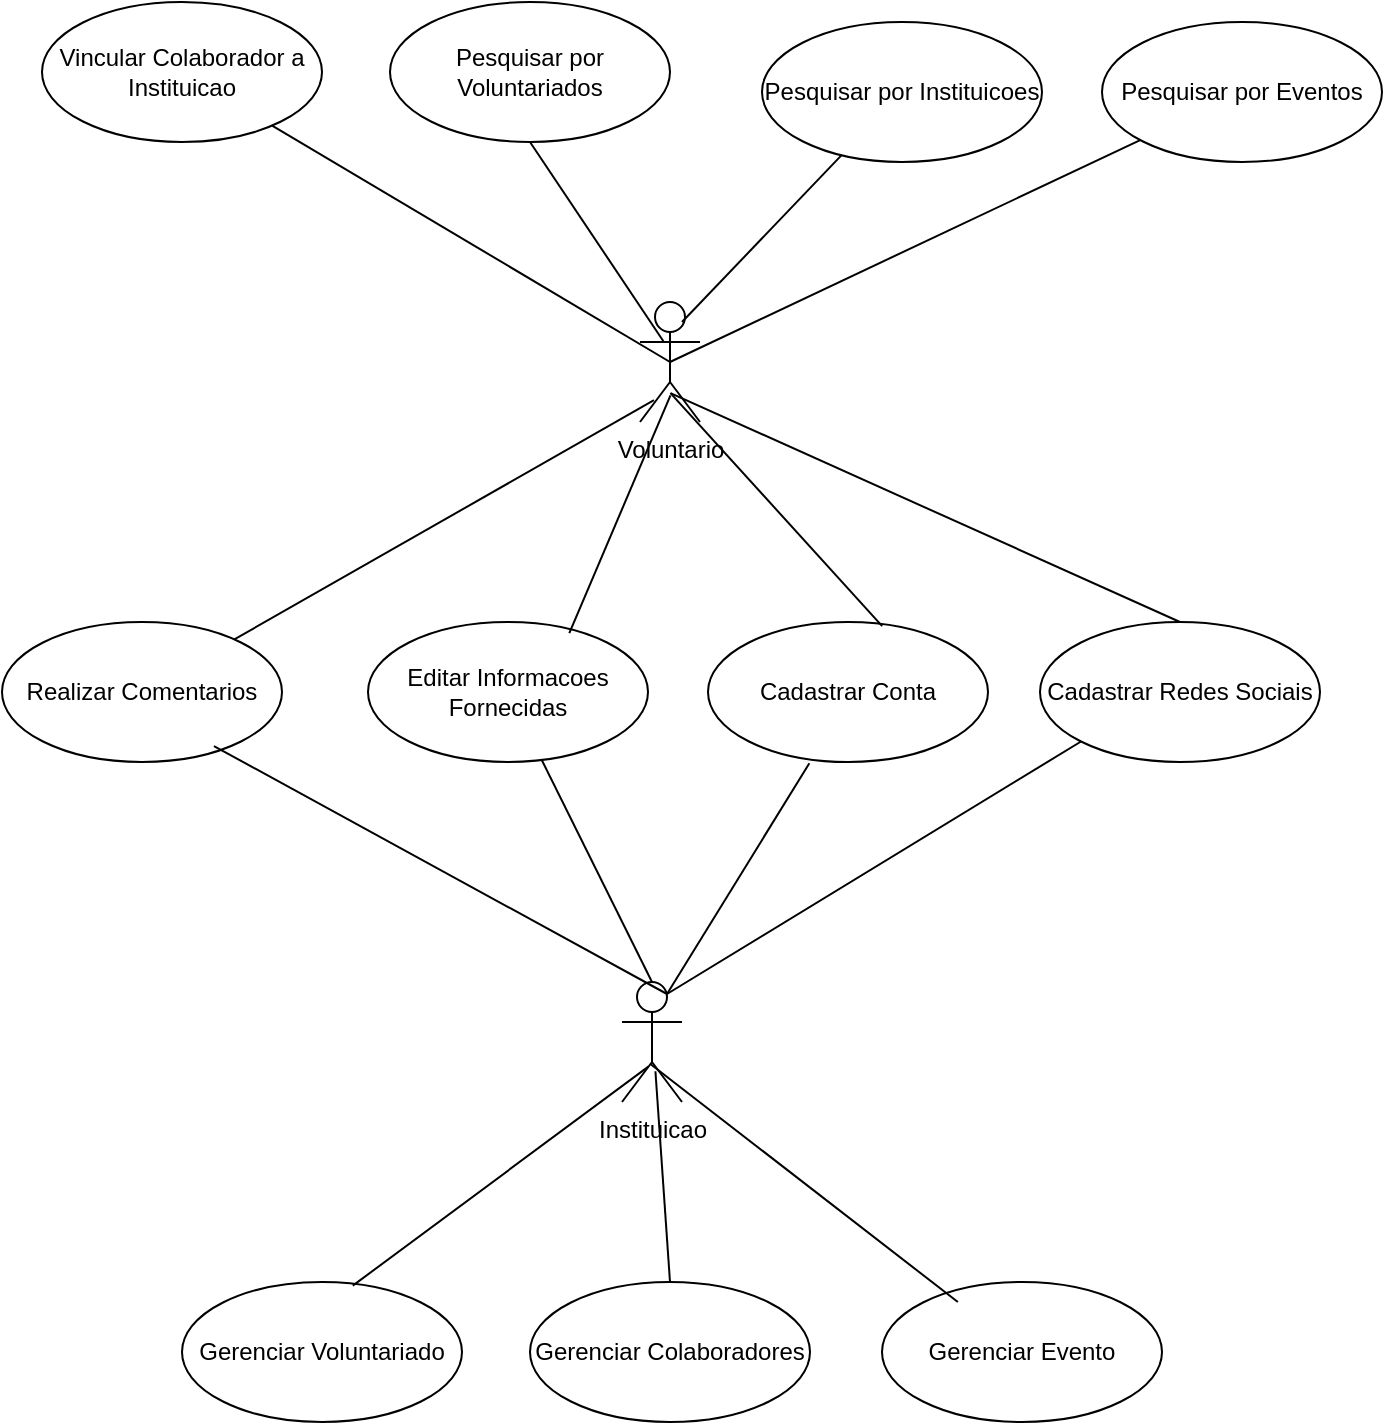 <mxfile version="24.6.2" type="device">
  <diagram name="Página-1" id="pvXpYPfSI5AuPirqwThq">
    <mxGraphModel dx="1434" dy="774" grid="1" gridSize="10" guides="1" tooltips="1" connect="1" arrows="1" fold="1" page="1" pageScale="1" pageWidth="827" pageHeight="1169" math="0" shadow="0">
      <root>
        <mxCell id="0" />
        <mxCell id="1" parent="0" />
        <mxCell id="5Q0gCVu_fDA_tbG_rfQ1-1" value="Instituicao" style="shape=umlActor;html=1;verticalLabelPosition=bottom;verticalAlign=top;align=center;" parent="1" vertex="1">
          <mxGeometry x="390" y="510" width="30" height="60" as="geometry" />
        </mxCell>
        <mxCell id="5Q0gCVu_fDA_tbG_rfQ1-2" value="Voluntario" style="shape=umlActor;html=1;verticalLabelPosition=bottom;verticalAlign=top;align=center;" parent="1" vertex="1">
          <mxGeometry x="399" y="170" width="30" height="60" as="geometry" />
        </mxCell>
        <mxCell id="5Q0gCVu_fDA_tbG_rfQ1-4" value="Cadastrar Conta" style="ellipse;whiteSpace=wrap;html=1;" parent="1" vertex="1">
          <mxGeometry x="433" y="330" width="140" height="70" as="geometry" />
        </mxCell>
        <mxCell id="5Q0gCVu_fDA_tbG_rfQ1-5" value="Editar Informacoes Fornecidas" style="ellipse;whiteSpace=wrap;html=1;" parent="1" vertex="1">
          <mxGeometry x="263" y="330" width="140" height="70" as="geometry" />
        </mxCell>
        <mxCell id="5Q0gCVu_fDA_tbG_rfQ1-6" value="Realizar Comentarios" style="ellipse;whiteSpace=wrap;html=1;" parent="1" vertex="1">
          <mxGeometry x="80" y="330" width="140" height="70" as="geometry" />
        </mxCell>
        <mxCell id="5Q0gCVu_fDA_tbG_rfQ1-7" value="Gerenciar Colaboradores" style="ellipse;whiteSpace=wrap;html=1;" parent="1" vertex="1">
          <mxGeometry x="344" y="660" width="140" height="70" as="geometry" />
        </mxCell>
        <mxCell id="5Q0gCVu_fDA_tbG_rfQ1-8" value="Gerenciar Evento" style="ellipse;whiteSpace=wrap;html=1;" parent="1" vertex="1">
          <mxGeometry x="520" y="660" width="140" height="70" as="geometry" />
        </mxCell>
        <mxCell id="5Q0gCVu_fDA_tbG_rfQ1-9" value="Gerenciar Voluntariado" style="ellipse;whiteSpace=wrap;html=1;" parent="1" vertex="1">
          <mxGeometry x="170" y="660" width="140" height="70" as="geometry" />
        </mxCell>
        <mxCell id="5Q0gCVu_fDA_tbG_rfQ1-12" value="Vincular Colaborador a Instituicao" style="ellipse;whiteSpace=wrap;html=1;" parent="1" vertex="1">
          <mxGeometry x="100" y="20" width="140" height="70" as="geometry" />
        </mxCell>
        <mxCell id="5Q0gCVu_fDA_tbG_rfQ1-13" value="Pesquisar por Eventos" style="ellipse;whiteSpace=wrap;html=1;" parent="1" vertex="1">
          <mxGeometry x="630" y="30" width="140" height="70" as="geometry" />
        </mxCell>
        <mxCell id="5Q0gCVu_fDA_tbG_rfQ1-17" value="Cadastrar Redes Sociais" style="ellipse;whiteSpace=wrap;html=1;" parent="1" vertex="1">
          <mxGeometry x="599" y="330" width="140" height="70" as="geometry" />
        </mxCell>
        <mxCell id="5Q0gCVu_fDA_tbG_rfQ1-22" value="" style="edgeStyle=none;html=1;endArrow=none;verticalAlign=bottom;rounded=0;entryX=0.5;entryY=0.5;entryDx=0;entryDy=0;entryPerimeter=0;" parent="1" source="5Q0gCVu_fDA_tbG_rfQ1-12" target="5Q0gCVu_fDA_tbG_rfQ1-2" edge="1">
          <mxGeometry width="160" relative="1" as="geometry">
            <mxPoint x="171.5" y="-15" as="sourcePoint" />
            <mxPoint x="331.5" y="-15" as="targetPoint" />
          </mxGeometry>
        </mxCell>
        <mxCell id="5Q0gCVu_fDA_tbG_rfQ1-23" value="" style="edgeStyle=none;html=1;endArrow=none;verticalAlign=bottom;rounded=0;exitX=0.478;exitY=0.685;exitDx=0;exitDy=0;exitPerimeter=0;entryX=0.271;entryY=0.143;entryDx=0;entryDy=0;entryPerimeter=0;" parent="1" source="5Q0gCVu_fDA_tbG_rfQ1-1" target="5Q0gCVu_fDA_tbG_rfQ1-8" edge="1">
          <mxGeometry width="160" relative="1" as="geometry">
            <mxPoint x="290" y="570" as="sourcePoint" />
            <mxPoint x="540" y="660" as="targetPoint" />
          </mxGeometry>
        </mxCell>
        <mxCell id="5Q0gCVu_fDA_tbG_rfQ1-24" value="" style="edgeStyle=none;html=1;endArrow=none;verticalAlign=bottom;rounded=0;exitX=0.557;exitY=0.744;exitDx=0;exitDy=0;exitPerimeter=0;entryX=0.5;entryY=0;entryDx=0;entryDy=0;" parent="1" source="5Q0gCVu_fDA_tbG_rfQ1-1" target="5Q0gCVu_fDA_tbG_rfQ1-7" edge="1">
          <mxGeometry width="160" relative="1" as="geometry">
            <mxPoint x="290" y="570" as="sourcePoint" />
            <mxPoint x="450" y="570" as="targetPoint" />
          </mxGeometry>
        </mxCell>
        <mxCell id="5Q0gCVu_fDA_tbG_rfQ1-25" value="" style="edgeStyle=none;html=1;endArrow=none;verticalAlign=bottom;rounded=0;exitX=0.439;exitY=0.705;exitDx=0;exitDy=0;exitPerimeter=0;entryX=0.61;entryY=0.026;entryDx=0;entryDy=0;entryPerimeter=0;" parent="1" source="5Q0gCVu_fDA_tbG_rfQ1-1" target="5Q0gCVu_fDA_tbG_rfQ1-9" edge="1">
          <mxGeometry width="160" relative="1" as="geometry">
            <mxPoint x="290" y="570" as="sourcePoint" />
            <mxPoint x="259" y="654" as="targetPoint" />
          </mxGeometry>
        </mxCell>
        <mxCell id="5Q0gCVu_fDA_tbG_rfQ1-26" value="" style="edgeStyle=none;html=1;endArrow=none;verticalAlign=bottom;rounded=0;exitX=0.75;exitY=0.1;exitDx=0;exitDy=0;exitPerimeter=0;entryX=0.757;entryY=0.886;entryDx=0;entryDy=0;entryPerimeter=0;" parent="1" source="5Q0gCVu_fDA_tbG_rfQ1-1" target="5Q0gCVu_fDA_tbG_rfQ1-6" edge="1">
          <mxGeometry width="160" relative="1" as="geometry">
            <mxPoint x="290" y="570" as="sourcePoint" />
            <mxPoint x="450" y="570" as="targetPoint" />
          </mxGeometry>
        </mxCell>
        <mxCell id="5Q0gCVu_fDA_tbG_rfQ1-27" value="" style="edgeStyle=none;html=1;endArrow=none;verticalAlign=bottom;rounded=0;" parent="1" target="5Q0gCVu_fDA_tbG_rfQ1-5" edge="1">
          <mxGeometry width="160" relative="1" as="geometry">
            <mxPoint x="405" y="510" as="sourcePoint" />
            <mxPoint x="450" y="570" as="targetPoint" />
          </mxGeometry>
        </mxCell>
        <mxCell id="5Q0gCVu_fDA_tbG_rfQ1-29" value="" style="edgeStyle=none;html=1;endArrow=none;verticalAlign=bottom;rounded=0;exitX=0.75;exitY=0.1;exitDx=0;exitDy=0;exitPerimeter=0;entryX=0.362;entryY=1.009;entryDx=0;entryDy=0;entryPerimeter=0;" parent="1" source="5Q0gCVu_fDA_tbG_rfQ1-1" target="5Q0gCVu_fDA_tbG_rfQ1-4" edge="1">
          <mxGeometry width="160" relative="1" as="geometry">
            <mxPoint x="290" y="560" as="sourcePoint" />
            <mxPoint x="450" y="560" as="targetPoint" />
          </mxGeometry>
        </mxCell>
        <mxCell id="5Q0gCVu_fDA_tbG_rfQ1-30" value="" style="edgeStyle=none;html=1;endArrow=none;verticalAlign=bottom;rounded=0;entryX=0;entryY=1;entryDx=0;entryDy=0;exitX=0.75;exitY=0.1;exitDx=0;exitDy=0;exitPerimeter=0;" parent="1" source="5Q0gCVu_fDA_tbG_rfQ1-1" target="5Q0gCVu_fDA_tbG_rfQ1-17" edge="1">
          <mxGeometry width="160" relative="1" as="geometry">
            <mxPoint x="290" y="560" as="sourcePoint" />
            <mxPoint x="450" y="560" as="targetPoint" />
          </mxGeometry>
        </mxCell>
        <mxCell id="5Q0gCVu_fDA_tbG_rfQ1-10" value="Pesquisar por Voluntariados" style="ellipse;whiteSpace=wrap;html=1;" parent="1" vertex="1">
          <mxGeometry x="274" y="20" width="140" height="70" as="geometry" />
        </mxCell>
        <mxCell id="5Q0gCVu_fDA_tbG_rfQ1-11" value="Pesquisar por Instituicoes" style="ellipse;whiteSpace=wrap;html=1;" parent="1" vertex="1">
          <mxGeometry x="460" y="30" width="140" height="70" as="geometry" />
        </mxCell>
        <mxCell id="5Q0gCVu_fDA_tbG_rfQ1-34" value="" style="edgeStyle=none;html=1;endArrow=none;verticalAlign=bottom;rounded=0;entryX=0.39;entryY=0.327;entryDx=0;entryDy=0;entryPerimeter=0;exitX=0.5;exitY=1;exitDx=0;exitDy=0;" parent="1" source="5Q0gCVu_fDA_tbG_rfQ1-10" target="5Q0gCVu_fDA_tbG_rfQ1-2" edge="1">
          <mxGeometry width="160" relative="1" as="geometry">
            <mxPoint x="330" y="110" as="sourcePoint" />
            <mxPoint x="450" y="130" as="targetPoint" />
          </mxGeometry>
        </mxCell>
        <mxCell id="5Q0gCVu_fDA_tbG_rfQ1-35" value="" style="edgeStyle=none;html=1;endArrow=none;verticalAlign=bottom;rounded=0;" parent="1" source="5Q0gCVu_fDA_tbG_rfQ1-11" edge="1">
          <mxGeometry width="160" relative="1" as="geometry">
            <mxPoint x="290" y="130" as="sourcePoint" />
            <mxPoint x="420" y="180" as="targetPoint" />
          </mxGeometry>
        </mxCell>
        <mxCell id="5Q0gCVu_fDA_tbG_rfQ1-36" value="" style="edgeStyle=none;html=1;endArrow=none;verticalAlign=bottom;rounded=0;exitX=0.5;exitY=0.5;exitDx=0;exitDy=0;exitPerimeter=0;" parent="1" source="5Q0gCVu_fDA_tbG_rfQ1-2" target="5Q0gCVu_fDA_tbG_rfQ1-13" edge="1">
          <mxGeometry width="160" relative="1" as="geometry">
            <mxPoint x="290" y="130" as="sourcePoint" />
            <mxPoint x="450" y="130" as="targetPoint" />
          </mxGeometry>
        </mxCell>
        <mxCell id="5Q0gCVu_fDA_tbG_rfQ1-37" value="" style="edgeStyle=none;html=1;endArrow=none;verticalAlign=bottom;rounded=0;entryX=0.233;entryY=0.818;entryDx=0;entryDy=0;entryPerimeter=0;" parent="1" source="5Q0gCVu_fDA_tbG_rfQ1-6" target="5Q0gCVu_fDA_tbG_rfQ1-2" edge="1">
          <mxGeometry width="160" relative="1" as="geometry">
            <mxPoint x="290" y="130" as="sourcePoint" />
            <mxPoint x="450" y="130" as="targetPoint" />
          </mxGeometry>
        </mxCell>
        <mxCell id="5Q0gCVu_fDA_tbG_rfQ1-38" value="" style="edgeStyle=none;html=1;endArrow=none;verticalAlign=bottom;rounded=0;exitX=0.719;exitY=0.079;exitDx=0;exitDy=0;exitPerimeter=0;entryX=0.508;entryY=0.778;entryDx=0;entryDy=0;entryPerimeter=0;" parent="1" source="5Q0gCVu_fDA_tbG_rfQ1-5" target="5Q0gCVu_fDA_tbG_rfQ1-2" edge="1">
          <mxGeometry width="160" relative="1" as="geometry">
            <mxPoint x="290" y="130" as="sourcePoint" />
            <mxPoint x="410" y="230" as="targetPoint" />
          </mxGeometry>
        </mxCell>
        <mxCell id="5Q0gCVu_fDA_tbG_rfQ1-39" value="" style="edgeStyle=none;html=1;endArrow=none;verticalAlign=bottom;rounded=0;entryX=0.622;entryY=0.029;entryDx=0;entryDy=0;entryPerimeter=0;exitX=0.508;exitY=0.759;exitDx=0;exitDy=0;exitPerimeter=0;" parent="1" source="5Q0gCVu_fDA_tbG_rfQ1-2" target="5Q0gCVu_fDA_tbG_rfQ1-4" edge="1">
          <mxGeometry width="160" relative="1" as="geometry">
            <mxPoint x="290" y="130" as="sourcePoint" />
            <mxPoint x="450" y="130" as="targetPoint" />
          </mxGeometry>
        </mxCell>
        <mxCell id="5Q0gCVu_fDA_tbG_rfQ1-40" value="" style="edgeStyle=none;html=1;endArrow=none;verticalAlign=bottom;rounded=0;entryX=0.5;entryY=0;entryDx=0;entryDy=0;exitX=0.508;exitY=0.759;exitDx=0;exitDy=0;exitPerimeter=0;" parent="1" source="5Q0gCVu_fDA_tbG_rfQ1-2" target="5Q0gCVu_fDA_tbG_rfQ1-17" edge="1">
          <mxGeometry width="160" relative="1" as="geometry">
            <mxPoint x="290" y="130" as="sourcePoint" />
            <mxPoint x="450" y="130" as="targetPoint" />
          </mxGeometry>
        </mxCell>
      </root>
    </mxGraphModel>
  </diagram>
</mxfile>
